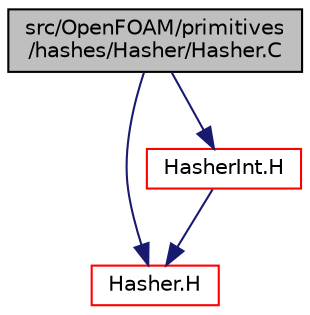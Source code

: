 digraph "src/OpenFOAM/primitives/hashes/Hasher/Hasher.C"
{
  bgcolor="transparent";
  edge [fontname="Helvetica",fontsize="10",labelfontname="Helvetica",labelfontsize="10"];
  node [fontname="Helvetica",fontsize="10",shape=record];
  Node0 [label="src/OpenFOAM/primitives\l/hashes/Hasher/Hasher.C",height=0.2,width=0.4,color="black", fillcolor="grey75", style="filled", fontcolor="black"];
  Node0 -> Node1 [color="midnightblue",fontsize="10",style="solid",fontname="Helvetica"];
  Node1 [label="Hasher.H",height=0.2,width=0.4,color="red",URL="$a13094.html",tooltip="Misc. hashing functions, mostly from Bob Jenkins. "];
  Node0 -> Node3 [color="midnightblue",fontsize="10",style="solid",fontname="Helvetica"];
  Node3 [label="HasherInt.H",height=0.2,width=0.4,color="red",URL="$a13097.html",tooltip="Optimized hashing functions. "];
  Node3 -> Node1 [color="midnightblue",fontsize="10",style="solid",fontname="Helvetica"];
}
